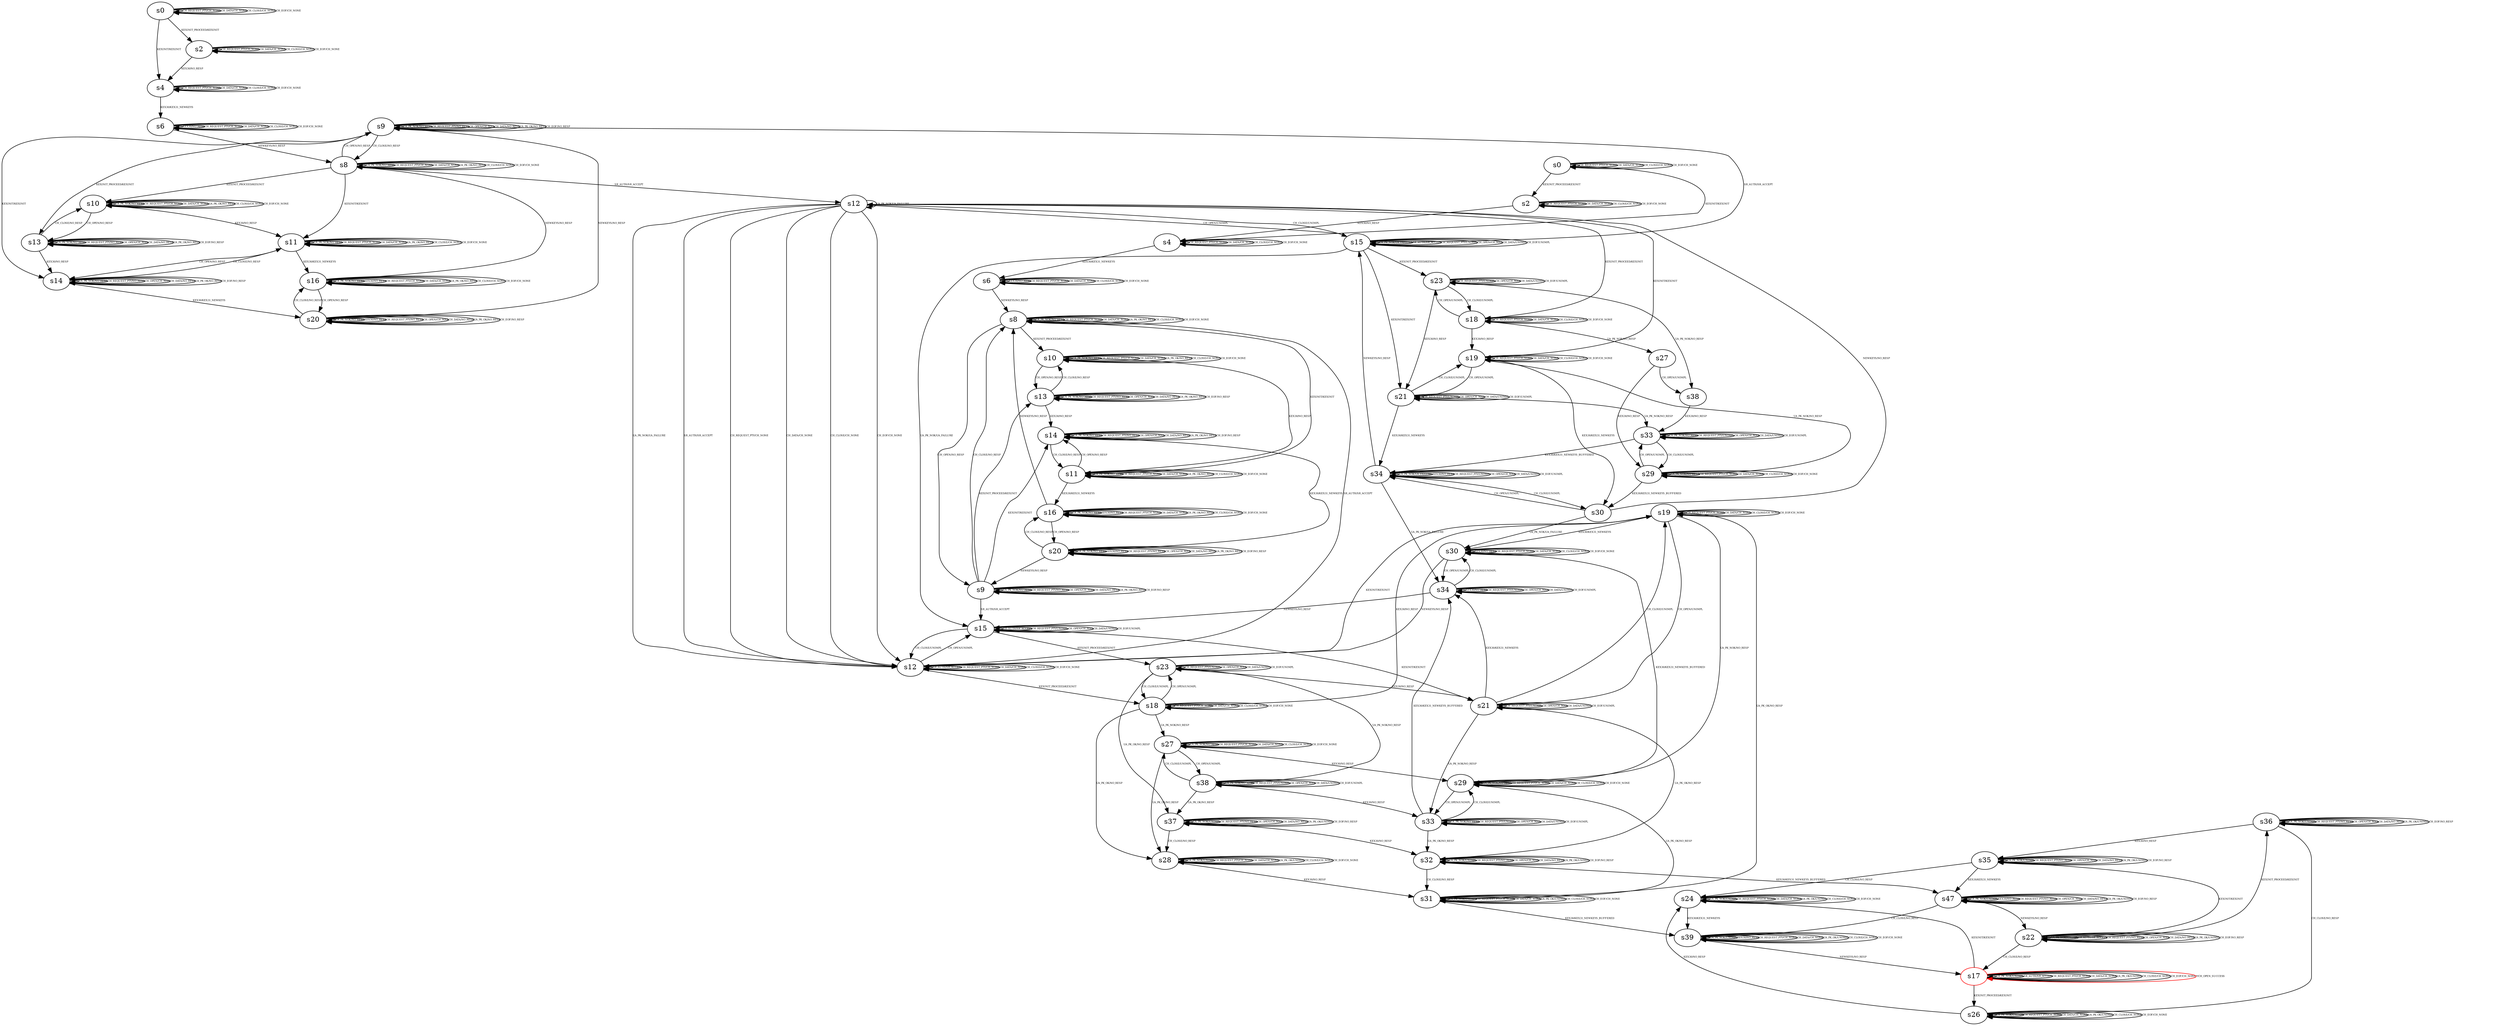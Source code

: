 digraph "Automata" { 
	 "s36_1_false" [label="s36",label="s36"];
	 "s38_1_true" [label="s38",label="s38"];
	 "s30_1_false" [label="s30",label="s30"];
	 "s27_1_true" [label="s27",label="s27"];
	 "s8_1_true" [label="s8",label="s8"];
	 "s24_1_false" [label="s24",label="s24"];
	 "s11_1_true" [label="s11",label="s11"];
	 "s20_1_true" [label="s20",label="s20"];
	 "s23_1_false" [label="s23",label="s23"];
	 "s22_1_false" [label="s22",label="s22"];
	 "s23_1_true" [label="s23",label="s23"];
	 "s0_1_true" [label="s0",label="s0"];
	 "s13_1_false" [label="s13",label="s13"];
	 "s34_1_false" [label="s34",label="s34"];
	 "s35_1_false" [label="s35",label="s35"];
	 "s14_1_false" [label="s14",label="s14"];
	 "s34_1_true" [label="s34",label="s34"];
	 "s6_1_false" [label="s6",label="s6"];
	 "s18_1_false" [label="s18",label="s18"];
	 "s31_1_false" [label="s31",label="s31"];
	 "s12_1_true" [label="s12",label="s12"];
	 "s15_1_true" [label="s15",label="s15"];
	 "s10_1_false" [label="s10",label="s10"];
	 "s19_1_false" [label="s19",label="s19"];
	 "s29_1_false" [label="s29",label="s29"];
	 "s4_1_true" [label="s4",label="s4"];
	 "s30_1_true" [label="s30",label="s30"];
	 "s6_1_true" [label="s6",label="s6"];
	 "s19_1_true" [label="s19",label="s19"];
	 "s16_1_true" [label="s16",label="s16"];
	 "s39_1_false" [label="s39",label="s39"];
	 "s38_1_false" [label="s38",label="s38"];
	 "s33_1_true" [label="s33",label="s33"];
	 "s8_1_false" [label="s8",label="s8"];
	 "s32_1_false" [label="s32",label="s32"];
	 "s29_1_true" [label="s29",label="s29"];
	 "s9_1_true" [label="s9",label="s9"];
	 "s28_1_false" [label="s28",label="s28"];
	 "s4_1_false" [label="s4",label="s4"];
	 "s11_1_false" [label="s11",label="s11"];
	 "s47_1_false" [label="s47",label="s47"];
	 "s15_1_false" [label="s15",label="s15"];
	 "s12_1_false" [label="s12",label="s12"];
	 "s13_1_true" [label="s13",label="s13"];
	 "s18_1_true" [label="s18",label="s18"];
	 "s14_1_true" [label="s14",label="s14"];
	 "s26_1_false" [label="s26",label="s26"];
	 "s37_1_false" [label="s37",label="s37"];
	 "s27_1_false" [label="s27",label="s27"];
	 "s16_1_false" [label="s16",label="s16"];
	 "s10_1_true" [label="s10",label="s10"];
	 "s2_1_false" [label="s2",label="s2"];
	 "s2_1_true" [label="s2",label="s2"];
	 "s21_1_false" [label="s21",label="s21"];
	 "s9_1_false" [label="s9",label="s9"];
	 "s17_1_false" [label="s17",label="s17",color=red];
	 "s21_1_true" [label="s21",label="s21"];
	 "s33_1_false" [label="s33",label="s33"];
	 "s0_1_false" [label="s0",label="s0"];
	 "s20_1_false" [label="s20",label="s20"];
	 "s39_1_false"->"s39_1_false" [fontsize=5,label="UA_PK_NOK/UNIMPL"];
	 "s39_1_false"->"s39_1_false" [fontsize=5,label="KEX30/NO_RESP"];
	 "s39_1_false"->"s39_1_false" [fontsize=5,label="CH_REQUEST_PTY/CH_NONE"];
	 "s39_1_false"->"s39_1_false" [fontsize=5,label="CH_DATA/CH_NONE"];
	 "s39_1_false"->"s39_1_false" [fontsize=5,label="UA_PK_OK/UNIMPL"];
	 "s39_1_false"->"s39_1_false" [fontsize=5,label="CH_CLOSE/CH_NONE"];
	 "s39_1_false"->"s39_1_false" [fontsize=5,label="CH_EOF/CH_NONE"];
	 "s39_1_false"->"s17_1_false" [fontsize=5,label="NEWKEYS/NO_RESP"];
	 "s22_1_false"->"s36_1_false" [fontsize=5,label="KEXINIT_PROCEED/KEXINIT"];
	 "s22_1_false"->"s17_1_false" [fontsize=5,label="CH_CLOSE/NO_RESP"];
	 "s22_1_false"->"s22_1_false" [fontsize=5,label="UA_PK_NOK/UNIMPL"];
	 "s22_1_false"->"s22_1_false" [fontsize=5,label="SR_AUTH/SR_ACCEPT"];
	 "s22_1_false"->"s22_1_false" [fontsize=5,label="CH_REQUEST_PTY/NO_RESP"];
	 "s22_1_false"->"s22_1_false" [fontsize=5,label="CH_OPEN/CH_MAX"];
	 "s22_1_false"->"s22_1_false" [fontsize=5,label="CH_DATA/NO_RESP"];
	 "s22_1_false"->"s22_1_false" [fontsize=5,label="UA_PK_OK/UNIMPL"];
	 "s22_1_false"->"s22_1_false" [fontsize=5,label="CH_EOF/NO_RESP"];
	 "s22_1_false"->"s35_1_false" [fontsize=5,label="KEXINIT/KEXINIT"];
	 "s17_1_false"->"s24_1_false" [fontsize=5,label="KEXINIT/KEXINIT"];
	 "s17_1_false"->"s17_1_false" [fontsize=5,label="UA_PK_NOK/UNIMPL"];
	 "s17_1_false"->"s17_1_false" [fontsize=5,label="SR_AUTH/SR_ACCEPT"];
	 "s17_1_false"->"s17_1_false" [fontsize=5,label="CH_REQUEST_PTY/CH_NONE"];
	 "s17_1_false"->"s17_1_false" [fontsize=5,label="CH_DATA/CH_NONE"];
	 "s17_1_false"->"s17_1_false" [fontsize=5,label="UA_PK_OK/UNIMPL"];
	 "s17_1_false"->"s17_1_false" [fontsize=5,label="CH_CLOSE/CH_NONE"];
	 "s17_1_false"->"s17_1_false" [fontsize=5,label="CH_EOF/CH_NONE"];
	 "s17_1_false"->"s26_1_false" [fontsize=5,label="KEXINIT_PROCEED/KEXINIT"];
	 "s31_1_false"->"s39_1_false" [fontsize=5,label="KEX30/KEX31_NEWKEYS_BUFFERED"];
	 "s31_1_false"->"s31_1_false" [fontsize=5,label="UA_PK_NOK/UNIMPL"];
	 "s31_1_false"->"s31_1_false" [fontsize=5,label="CH_REQUEST_PTY/CH_NONE"];
	 "s31_1_false"->"s31_1_false" [fontsize=5,label="CH_DATA/CH_NONE"];
	 "s31_1_false"->"s31_1_false" [fontsize=5,label="UA_PK_OK/UNIMPL"];
	 "s31_1_false"->"s31_1_false" [fontsize=5,label="CH_CLOSE/CH_NONE"];
	 "s31_1_false"->"s31_1_false" [fontsize=5,label="CH_EOF/CH_NONE"];
	 "s24_1_false"->"s39_1_false" [fontsize=5,label="KEX30/KEX31_NEWKEYS"];
	 "s24_1_false"->"s24_1_false" [fontsize=5,label="UA_PK_NOK/UNIMPL"];
	 "s24_1_false"->"s24_1_false" [fontsize=5,label="CH_REQUEST_PTY/CH_NONE"];
	 "s24_1_false"->"s24_1_false" [fontsize=5,label="CH_DATA/CH_NONE"];
	 "s24_1_false"->"s24_1_false" [fontsize=5,label="UA_PK_OK/UNIMPL"];
	 "s24_1_false"->"s24_1_false" [fontsize=5,label="CH_CLOSE/CH_NONE"];
	 "s24_1_false"->"s24_1_false" [fontsize=5,label="CH_EOF/CH_NONE"];
	 "s47_1_false"->"s47_1_false" [fontsize=5,label="UA_PK_NOK/UNIMPL"];
	 "s47_1_false"->"s47_1_false" [fontsize=5,label="KEX30/NO_RESP"];
	 "s47_1_false"->"s47_1_false" [fontsize=5,label="CH_REQUEST_PTY/NO_RESP"];
	 "s47_1_false"->"s47_1_false" [fontsize=5,label="CH_OPEN/CH_MAX"];
	 "s47_1_false"->"s47_1_false" [fontsize=5,label="CH_DATA/NO_RESP"];
	 "s47_1_false"->"s47_1_false" [fontsize=5,label="UA_PK_OK/UNIMPL"];
	 "s47_1_false"->"s47_1_false" [fontsize=5,label="CH_EOF/NO_RESP"];
	 "s47_1_false"->"s39_1_false" [fontsize=5,label="CH_CLOSE/NO_RESP"];
	 "s47_1_false"->"s22_1_false" [fontsize=5,label="NEWKEYS/NO_RESP"];
	 "s19_1_false"->"s30_1_false" [fontsize=5,label="KEX30/KEX31_NEWKEYS"];
	 "s19_1_false"->"s31_1_false" [fontsize=5,label="UA_PK_OK/NO_RESP"];
	 "s19_1_false"->"s29_1_false" [fontsize=5,label="UA_PK_NOK/NO_RESP"];
	 "s19_1_false"->"s21_1_false" [fontsize=5,label="CH_OPEN/UNIMPL"];
	 "s19_1_false"->"s19_1_false" [fontsize=5,label="CH_REQUEST_PTY/CH_NONE"];
	 "s19_1_false"->"s19_1_false" [fontsize=5,label="CH_DATA/CH_NONE"];
	 "s19_1_false"->"s19_1_false" [fontsize=5,label="CH_CLOSE/CH_NONE"];
	 "s19_1_false"->"s19_1_false" [fontsize=5,label="CH_EOF/CH_NONE"];
	 "s29_1_false"->"s31_1_false" [fontsize=5,label="UA_PK_OK/NO_RESP"];
	 "s29_1_false"->"s29_1_false" [fontsize=5,label="UA_PK_NOK/NO_RESP"];
	 "s29_1_false"->"s29_1_false" [fontsize=5,label="CH_REQUEST_PTY/CH_NONE"];
	 "s29_1_false"->"s29_1_false" [fontsize=5,label="CH_DATA/CH_NONE"];
	 "s29_1_false"->"s29_1_false" [fontsize=5,label="CH_CLOSE/CH_NONE"];
	 "s29_1_false"->"s29_1_false" [fontsize=5,label="CH_EOF/CH_NONE"];
	 "s29_1_false"->"s33_1_false" [fontsize=5,label="CH_OPEN/UNIMPL"];
	 "s29_1_false"->"s30_1_false" [fontsize=5,label="KEX30/KEX31_NEWKEYS_BUFFERED"];
	 "s28_1_false"->"s31_1_false" [fontsize=5,label="KEX30/NO_RESP"];
	 "s28_1_false"->"s28_1_false" [fontsize=5,label="UA_PK_NOK/UNIMPL"];
	 "s28_1_false"->"s28_1_false" [fontsize=5,label="CH_REQUEST_PTY/CH_NONE"];
	 "s28_1_false"->"s28_1_false" [fontsize=5,label="CH_DATA/CH_NONE"];
	 "s28_1_false"->"s28_1_false" [fontsize=5,label="UA_PK_OK/UNIMPL"];
	 "s28_1_false"->"s28_1_false" [fontsize=5,label="CH_CLOSE/CH_NONE"];
	 "s28_1_false"->"s28_1_false" [fontsize=5,label="CH_EOF/CH_NONE"];
	 "s32_1_false"->"s47_1_false" [fontsize=5,label="KEX30/KEX31_NEWKEYS_BUFFERED"];
	 "s32_1_false"->"s31_1_false" [fontsize=5,label="CH_CLOSE/NO_RESP"];
	 "s32_1_false"->"s32_1_false" [fontsize=5,label="UA_PK_NOK/UNIMPL"];
	 "s32_1_false"->"s32_1_false" [fontsize=5,label="CH_REQUEST_PTY/NO_RESP"];
	 "s32_1_false"->"s32_1_false" [fontsize=5,label="CH_OPEN/CH_MAX"];
	 "s32_1_false"->"s32_1_false" [fontsize=5,label="CH_DATA/NO_RESP"];
	 "s32_1_false"->"s32_1_false" [fontsize=5,label="UA_PK_OK/UNIMPL"];
	 "s32_1_false"->"s32_1_false" [fontsize=5,label="CH_EOF/NO_RESP"];
	 "s27_1_false"->"s29_1_false" [fontsize=5,label="KEX30/NO_RESP"];
	 "s27_1_false"->"s27_1_false" [fontsize=5,label="UA_PK_NOK/NO_RESP"];
	 "s27_1_false"->"s27_1_false" [fontsize=5,label="CH_REQUEST_PTY/CH_NONE"];
	 "s27_1_false"->"s27_1_false" [fontsize=5,label="CH_DATA/CH_NONE"];
	 "s27_1_false"->"s27_1_false" [fontsize=5,label="CH_CLOSE/CH_NONE"];
	 "s27_1_false"->"s27_1_false" [fontsize=5,label="CH_EOF/CH_NONE"];
	 "s27_1_false"->"s28_1_false" [fontsize=5,label="UA_PK_OK/NO_RESP"];
	 "s27_1_false"->"s38_1_false" [fontsize=5,label="CH_OPEN/UNIMPL"];
	 "s33_1_false"->"s33_1_false" [fontsize=5,label="UA_PK_NOK/NO_RESP"];
	 "s33_1_false"->"s33_1_false" [fontsize=5,label="CH_REQUEST_PTY/UNIMPL"];
	 "s33_1_false"->"s33_1_false" [fontsize=5,label="CH_OPEN/CH_MAX"];
	 "s33_1_false"->"s33_1_false" [fontsize=5,label="CH_DATA/UNIMPL"];
	 "s33_1_false"->"s33_1_false" [fontsize=5,label="CH_EOF/UNIMPL"];
	 "s33_1_false"->"s34_1_false" [fontsize=5,label="KEX30/KEX31_NEWKEYS_BUFFERED"];
	 "s33_1_false"->"s29_1_false" [fontsize=5,label="CH_CLOSE/UNIMPL"];
	 "s33_1_false"->"s32_1_false" [fontsize=5,label="UA_PK_OK/NO_RESP"];
	 "s21_1_false"->"s33_1_false" [fontsize=5,label="UA_PK_NOK/NO_RESP"];
	 "s21_1_false"->"s19_1_false" [fontsize=5,label="CH_CLOSE/UNIMPL"];
	 "s21_1_false"->"s34_1_false" [fontsize=5,label="KEX30/KEX31_NEWKEYS"];
	 "s21_1_false"->"s21_1_false" [fontsize=5,label="CH_REQUEST_PTY/UNIMPL"];
	 "s21_1_false"->"s21_1_false" [fontsize=5,label="CH_OPEN/CH_MAX"];
	 "s21_1_false"->"s21_1_false" [fontsize=5,label="CH_DATA/UNIMPL"];
	 "s21_1_false"->"s21_1_false" [fontsize=5,label="CH_EOF/UNIMPL"];
	 "s21_1_false"->"s32_1_false" [fontsize=5,label="UA_PK_OK/NO_RESP"];
	 "s18_1_false"->"s19_1_false" [fontsize=5,label="KEX30/NO_RESP"];
	 "s18_1_false"->"s23_1_false" [fontsize=5,label="CH_OPEN/UNIMPL"];
	 "s18_1_false"->"s18_1_false" [fontsize=5,label="CH_REQUEST_PTY/CH_NONE"];
	 "s18_1_false"->"s18_1_false" [fontsize=5,label="CH_DATA/CH_NONE"];
	 "s18_1_false"->"s18_1_false" [fontsize=5,label="CH_CLOSE/CH_NONE"];
	 "s18_1_false"->"s18_1_false" [fontsize=5,label="CH_EOF/CH_NONE"];
	 "s18_1_false"->"s27_1_false" [fontsize=5,label="UA_PK_NOK/NO_RESP"];
	 "s18_1_false"->"s28_1_false" [fontsize=5,label="UA_PK_OK/NO_RESP"];
	 "s12_1_false"->"s12_1_false" [fontsize=5,label="SR_AUTH/SR_ACCEPT"];
	 "s12_1_false"->"s12_1_false" [fontsize=5,label="CH_REQUEST_PTY/CH_NONE"];
	 "s12_1_false"->"s12_1_false" [fontsize=5,label="CH_DATA/CH_NONE"];
	 "s12_1_false"->"s12_1_false" [fontsize=5,label="CH_CLOSE/CH_NONE"];
	 "s12_1_false"->"s12_1_false" [fontsize=5,label="CH_EOF/CH_NONE"];
	 "s12_1_false"->"s15_1_false" [fontsize=5,label="CH_OPEN/UNIMPL"];
	 "s12_1_false"->"s18_1_false" [fontsize=5,label="KEXINIT_PROCEED/KEXINIT"];
	 "s12_1_false"->"s19_1_false" [fontsize=5,label="KEXINIT/KEXINIT"];
	 "s30_1_false"->"s12_1_false" [fontsize=5,label="NEWKEYS/NO_RESP"];
	 "s30_1_false"->"s30_1_false" [fontsize=5,label="KEX30/NO_RESP"];
	 "s30_1_false"->"s30_1_false" [fontsize=5,label="CH_REQUEST_PTY/CH_NONE"];
	 "s30_1_false"->"s30_1_false" [fontsize=5,label="CH_DATA/CH_NONE"];
	 "s30_1_false"->"s30_1_false" [fontsize=5,label="CH_CLOSE/CH_NONE"];
	 "s30_1_false"->"s30_1_false" [fontsize=5,label="CH_EOF/CH_NONE"];
	 "s30_1_false"->"s34_1_false" [fontsize=5,label="CH_OPEN/UNIMPL"];
	 "s8_1_false"->"s9_1_false" [fontsize=5,label="CH_OPEN/NO_RESP"];
	 "s8_1_false"->"s11_1_false" [fontsize=5,label="KEXINIT/KEXINIT"];
	 "s8_1_false"->"s12_1_false" [fontsize=5,label="SR_AUTH/SR_ACCEPT"];
	 "s8_1_false"->"s10_1_false" [fontsize=5,label="KEXINIT_PROCEED/KEXINIT"];
	 "s8_1_false"->"s8_1_false" [fontsize=5,label="UA_PK_NOK/NO_RESP"];
	 "s8_1_false"->"s8_1_false" [fontsize=5,label="CH_REQUEST_PTY/CH_NONE"];
	 "s8_1_false"->"s8_1_false" [fontsize=5,label="CH_DATA/CH_NONE"];
	 "s8_1_false"->"s8_1_false" [fontsize=5,label="UA_PK_OK/NO_RESP"];
	 "s8_1_false"->"s8_1_false" [fontsize=5,label="CH_CLOSE/CH_NONE"];
	 "s8_1_false"->"s8_1_false" [fontsize=5,label="CH_EOF/CH_NONE"];
	 "s15_1_false"->"s23_1_false" [fontsize=5,label="KEXINIT_PROCEED/KEXINIT"];
	 "s15_1_false"->"s12_1_false" [fontsize=5,label="CH_CLOSE/UNIMPL"];
	 "s15_1_false"->"s15_1_false" [fontsize=5,label="SR_AUTH/SR_ACCEPT"];
	 "s15_1_false"->"s15_1_false" [fontsize=5,label="CH_REQUEST_PTY/UNIMPL"];
	 "s15_1_false"->"s15_1_false" [fontsize=5,label="CH_OPEN/CH_MAX"];
	 "s15_1_false"->"s15_1_false" [fontsize=5,label="CH_DATA/UNIMPL"];
	 "s15_1_false"->"s15_1_false" [fontsize=5,label="CH_EOF/UNIMPL"];
	 "s15_1_false"->"s21_1_false" [fontsize=5,label="KEXINIT/KEXINIT"];
	 "s12_1_true"->"s19_1_true" [fontsize=5,label="KEXINIT/KEXINIT"];
	 "s12_1_true"->"s12_1_false" [fontsize=5,label="UA_PK_NOK/UA_FAILURE"];
	 "s12_1_true"->"s12_1_false" [fontsize=5,label="SR_AUTH/SR_ACCEPT"];
	 "s12_1_true"->"s12_1_false" [fontsize=5,label="CH_REQUEST_PTY/CH_NONE"];
	 "s12_1_true"->"s12_1_false" [fontsize=5,label="CH_DATA/CH_NONE"];
	 "s12_1_true"->"s12_1_false" [fontsize=5,label="CH_CLOSE/CH_NONE"];
	 "s12_1_true"->"s12_1_false" [fontsize=5,label="CH_EOF/CH_NONE"];
	 "s12_1_true"->"s12_1_true" [fontsize=5,label="UA_PK_NOK/UA_FAILURE"];
	 "s12_1_true"->"s15_1_true" [fontsize=5,label="CH_OPEN/UNIMPL"];
	 "s12_1_true"->"s18_1_true" [fontsize=5,label="KEXINIT_PROCEED/KEXINIT"];
	 "s8_1_true"->"s11_1_true" [fontsize=5,label="KEXINIT/KEXINIT"];
	 "s8_1_true"->"s9_1_true" [fontsize=5,label="CH_OPEN/NO_RESP"];
	 "s8_1_true"->"s10_1_true" [fontsize=5,label="KEXINIT_PROCEED/KEXINIT"];
	 "s8_1_true"->"s12_1_true" [fontsize=5,label="SR_AUTH/SR_ACCEPT"];
	 "s8_1_true"->"s8_1_true" [fontsize=5,label="UA_PK_NOK/NO_RESP"];
	 "s8_1_true"->"s8_1_true" [fontsize=5,label="CH_REQUEST_PTY/CH_NONE"];
	 "s8_1_true"->"s8_1_true" [fontsize=5,label="CH_DATA/CH_NONE"];
	 "s8_1_true"->"s8_1_true" [fontsize=5,label="UA_PK_OK/NO_RESP"];
	 "s8_1_true"->"s8_1_true" [fontsize=5,label="CH_CLOSE/CH_NONE"];
	 "s8_1_true"->"s8_1_true" [fontsize=5,label="CH_EOF/CH_NONE"];
	 "s15_1_true"->"s15_1_true" [fontsize=5,label="UA_PK_NOK/UA_FAILURE"];
	 "s15_1_true"->"s15_1_true" [fontsize=5,label="SR_AUTH/SR_ACCEPT"];
	 "s15_1_true"->"s15_1_true" [fontsize=5,label="CH_REQUEST_PTY/UNIMPL"];
	 "s15_1_true"->"s15_1_true" [fontsize=5,label="CH_OPEN/CH_MAX"];
	 "s15_1_true"->"s15_1_true" [fontsize=5,label="CH_DATA/UNIMPL"];
	 "s15_1_true"->"s15_1_true" [fontsize=5,label="CH_EOF/UNIMPL"];
	 "s15_1_true"->"s15_1_false" [fontsize=5,label="UA_PK_NOK/UA_FAILURE"];
	 "s15_1_true"->"s12_1_true" [fontsize=5,label="CH_CLOSE/UNIMPL"];
	 "s15_1_true"->"s23_1_true" [fontsize=5,label="KEXINIT_PROCEED/KEXINIT"];
	 "s15_1_true"->"s21_1_true" [fontsize=5,label="KEXINIT/KEXINIT"];
	 "s30_1_true"->"s30_1_false" [fontsize=5,label="UA_PK_NOK/UA_FAILURE"];
	 "s30_1_true"->"s34_1_true" [fontsize=5,label="CH_OPEN/UNIMPL"];
	 "s30_1_true"->"s12_1_true" [fontsize=5,label="NEWKEYS/NO_RESP"];
	 "s34_1_true"->"s15_1_true" [fontsize=5,label="NEWKEYS/NO_RESP"];
	 "s34_1_true"->"s34_1_false" [fontsize=5,label="UA_PK_NOK/UA_FAILURE"];
	 "s34_1_true"->"s34_1_true" [fontsize=5,label="UA_PK_NOK/UA_FAILURE"];
	 "s34_1_true"->"s34_1_true" [fontsize=5,label="KEX30/NO_RESP"];
	 "s34_1_true"->"s34_1_true" [fontsize=5,label="CH_REQUEST_PTY/UNIMPL"];
	 "s34_1_true"->"s34_1_true" [fontsize=5,label="CH_OPEN/CH_MAX"];
	 "s34_1_true"->"s34_1_true" [fontsize=5,label="CH_DATA/UNIMPL"];
	 "s34_1_true"->"s34_1_true" [fontsize=5,label="CH_EOF/UNIMPL"];
	 "s34_1_true"->"s30_1_true" [fontsize=5,label="CH_CLOSE/UNIMPL"];
	 "s9_1_true"->"s13_1_true" [fontsize=5,label="KEXINIT_PROCEED/KEXINIT"];
	 "s9_1_true"->"s14_1_true" [fontsize=5,label="KEXINIT/KEXINIT"];
	 "s9_1_true"->"s15_1_true" [fontsize=5,label="SR_AUTH/SR_ACCEPT"];
	 "s9_1_true"->"s9_1_true" [fontsize=5,label="UA_PK_NOK/NO_RESP"];
	 "s9_1_true"->"s9_1_true" [fontsize=5,label="CH_REQUEST_PTY/NO_RESP"];
	 "s9_1_true"->"s9_1_true" [fontsize=5,label="CH_OPEN/CH_MAX"];
	 "s9_1_true"->"s9_1_true" [fontsize=5,label="CH_DATA/NO_RESP"];
	 "s9_1_true"->"s9_1_true" [fontsize=5,label="UA_PK_OK/NO_RESP"];
	 "s9_1_true"->"s9_1_true" [fontsize=5,label="CH_EOF/NO_RESP"];
	 "s9_1_true"->"s8_1_true" [fontsize=5,label="CH_CLOSE/NO_RESP"];
	 "s20_1_true"->"s16_1_true" [fontsize=5,label="CH_CLOSE/NO_RESP"];
	 "s20_1_true"->"s9_1_true" [fontsize=5,label="NEWKEYS/NO_RESP"];
	 "s20_1_true"->"s20_1_true" [fontsize=5,label="UA_PK_NOK/NO_RESP"];
	 "s20_1_true"->"s20_1_true" [fontsize=5,label="KEX30/NO_RESP"];
	 "s20_1_true"->"s20_1_true" [fontsize=5,label="CH_REQUEST_PTY/NO_RESP"];
	 "s20_1_true"->"s20_1_true" [fontsize=5,label="CH_OPEN/CH_MAX"];
	 "s20_1_true"->"s20_1_true" [fontsize=5,label="CH_DATA/NO_RESP"];
	 "s20_1_true"->"s20_1_true" [fontsize=5,label="UA_PK_OK/NO_RESP"];
	 "s20_1_true"->"s20_1_true" [fontsize=5,label="CH_EOF/NO_RESP"];
	 "s14_1_true"->"s11_1_true" [fontsize=5,label="CH_CLOSE/NO_RESP"];
	 "s14_1_true"->"s14_1_true" [fontsize=5,label="UA_PK_NOK/NO_RESP"];
	 "s14_1_true"->"s14_1_true" [fontsize=5,label="CH_REQUEST_PTY/NO_RESP"];
	 "s14_1_true"->"s14_1_true" [fontsize=5,label="CH_OPEN/CH_MAX"];
	 "s14_1_true"->"s14_1_true" [fontsize=5,label="CH_DATA/NO_RESP"];
	 "s14_1_true"->"s14_1_true" [fontsize=5,label="UA_PK_OK/NO_RESP"];
	 "s14_1_true"->"s14_1_true" [fontsize=5,label="CH_EOF/NO_RESP"];
	 "s14_1_true"->"s20_1_true" [fontsize=5,label="KEX30/KEX31_NEWKEYS"];
	 "s16_1_true"->"s20_1_true" [fontsize=5,label="CH_OPEN/NO_RESP"];
	 "s16_1_true"->"s8_1_true" [fontsize=5,label="NEWKEYS/NO_RESP"];
	 "s16_1_true"->"s16_1_true" [fontsize=5,label="UA_PK_NOK/NO_RESP"];
	 "s16_1_true"->"s16_1_true" [fontsize=5,label="KEX30/NO_RESP"];
	 "s16_1_true"->"s16_1_true" [fontsize=5,label="CH_REQUEST_PTY/CH_NONE"];
	 "s16_1_true"->"s16_1_true" [fontsize=5,label="CH_DATA/CH_NONE"];
	 "s16_1_true"->"s16_1_true" [fontsize=5,label="UA_PK_OK/NO_RESP"];
	 "s16_1_true"->"s16_1_true" [fontsize=5,label="CH_CLOSE/CH_NONE"];
	 "s16_1_true"->"s16_1_true" [fontsize=5,label="CH_EOF/CH_NONE"];
	 "s11_1_true"->"s11_1_true" [fontsize=5,label="UA_PK_NOK/NO_RESP"];
	 "s11_1_true"->"s11_1_true" [fontsize=5,label="CH_REQUEST_PTY/CH_NONE"];
	 "s11_1_true"->"s11_1_true" [fontsize=5,label="CH_DATA/CH_NONE"];
	 "s11_1_true"->"s11_1_true" [fontsize=5,label="UA_PK_OK/NO_RESP"];
	 "s11_1_true"->"s11_1_true" [fontsize=5,label="CH_CLOSE/CH_NONE"];
	 "s11_1_true"->"s11_1_true" [fontsize=5,label="CH_EOF/CH_NONE"];
	 "s11_1_true"->"s16_1_true" [fontsize=5,label="KEX30/KEX31_NEWKEYS"];
	 "s11_1_true"->"s14_1_true" [fontsize=5,label="CH_OPEN/NO_RESP"];
	 "s10_1_true"->"s11_1_true" [fontsize=5,label="KEX30/NO_RESP"];
	 "s10_1_true"->"s10_1_true" [fontsize=5,label="UA_PK_NOK/NO_RESP"];
	 "s10_1_true"->"s10_1_true" [fontsize=5,label="CH_REQUEST_PTY/CH_NONE"];
	 "s10_1_true"->"s10_1_true" [fontsize=5,label="CH_DATA/CH_NONE"];
	 "s10_1_true"->"s10_1_true" [fontsize=5,label="UA_PK_OK/NO_RESP"];
	 "s10_1_true"->"s10_1_true" [fontsize=5,label="CH_CLOSE/CH_NONE"];
	 "s10_1_true"->"s10_1_true" [fontsize=5,label="CH_EOF/CH_NONE"];
	 "s10_1_true"->"s13_1_true" [fontsize=5,label="CH_OPEN/NO_RESP"];
	 "s13_1_true"->"s10_1_true" [fontsize=5,label="CH_CLOSE/NO_RESP"];
	 "s13_1_true"->"s14_1_true" [fontsize=5,label="KEX30/NO_RESP"];
	 "s13_1_true"->"s13_1_true" [fontsize=5,label="UA_PK_NOK/NO_RESP"];
	 "s13_1_true"->"s13_1_true" [fontsize=5,label="CH_REQUEST_PTY/NO_RESP"];
	 "s13_1_true"->"s13_1_true" [fontsize=5,label="CH_OPEN/CH_MAX"];
	 "s13_1_true"->"s13_1_true" [fontsize=5,label="CH_DATA/NO_RESP"];
	 "s13_1_true"->"s13_1_true" [fontsize=5,label="UA_PK_OK/NO_RESP"];
	 "s13_1_true"->"s13_1_true" [fontsize=5,label="CH_EOF/NO_RESP"];
	 "s6_1_true"->"s8_1_true" [fontsize=5,label="NEWKEYS/NO_RESP"];
	 "s6_1_true"->"s6_1_true" [fontsize=5,label="KEX30/NO_RESP"];
	 "s6_1_true"->"s6_1_true" [fontsize=5,label="CH_REQUEST_PTY/CH_NONE"];
	 "s6_1_true"->"s6_1_true" [fontsize=5,label="CH_DATA/CH_NONE"];
	 "s6_1_true"->"s6_1_true" [fontsize=5,label="CH_CLOSE/CH_NONE"];
	 "s6_1_true"->"s6_1_true" [fontsize=5,label="CH_EOF/CH_NONE"];
	 "s4_1_true"->"s4_1_true" [fontsize=5,label="CH_REQUEST_PTY/CH_NONE"];
	 "s4_1_true"->"s4_1_true" [fontsize=5,label="CH_DATA/CH_NONE"];
	 "s4_1_true"->"s4_1_true" [fontsize=5,label="CH_CLOSE/CH_NONE"];
	 "s4_1_true"->"s4_1_true" [fontsize=5,label="CH_EOF/CH_NONE"];
	 "s4_1_true"->"s6_1_true" [fontsize=5,label="KEX30/KEX31_NEWKEYS"];
	 "s2_1_true"->"s4_1_true" [fontsize=5,label="KEX30/NO_RESP"];
	 "s2_1_true"->"s2_1_true" [fontsize=5,label="CH_REQUEST_PTY/CH_NONE"];
	 "s2_1_true"->"s2_1_true" [fontsize=5,label="CH_DATA/CH_NONE"];
	 "s2_1_true"->"s2_1_true" [fontsize=5,label="CH_CLOSE/CH_NONE"];
	 "s2_1_true"->"s2_1_true" [fontsize=5,label="CH_EOF/CH_NONE"];
	 "s0_1_true"->"s4_1_true" [fontsize=5,label="KEXINIT/KEXINIT"];
	 "s0_1_true"->"s0_1_true" [fontsize=5,label="CH_REQUEST_PTY/CH_NONE"];
	 "s0_1_true"->"s0_1_true" [fontsize=5,label="CH_DATA/CH_NONE"];
	 "s0_1_true"->"s0_1_true" [fontsize=5,label="CH_CLOSE/CH_NONE"];
	 "s0_1_true"->"s0_1_true" [fontsize=5,label="CH_EOF/CH_NONE"];
	 "s0_1_true"->"s2_1_true" [fontsize=5,label="KEXINIT_PROCEED/KEXINIT"];
	 "s9_1_false"->"s15_1_false" [fontsize=5,label="SR_AUTH/SR_ACCEPT"];
	 "s9_1_false"->"s9_1_false" [fontsize=5,label="UA_PK_NOK/NO_RESP"];
	 "s9_1_false"->"s9_1_false" [fontsize=5,label="CH_REQUEST_PTY/NO_RESP"];
	 "s9_1_false"->"s9_1_false" [fontsize=5,label="CH_OPEN/CH_MAX"];
	 "s9_1_false"->"s9_1_false" [fontsize=5,label="CH_DATA/NO_RESP"];
	 "s9_1_false"->"s9_1_false" [fontsize=5,label="UA_PK_OK/NO_RESP"];
	 "s9_1_false"->"s9_1_false" [fontsize=5,label="CH_EOF/NO_RESP"];
	 "s9_1_false"->"s13_1_false" [fontsize=5,label="KEXINIT_PROCEED/KEXINIT"];
	 "s9_1_false"->"s8_1_false" [fontsize=5,label="CH_CLOSE/NO_RESP"];
	 "s9_1_false"->"s14_1_false" [fontsize=5,label="KEXINIT/KEXINIT"];
	 "s34_1_false"->"s30_1_false" [fontsize=5,label="CH_CLOSE/UNIMPL"];
	 "s34_1_false"->"s15_1_false" [fontsize=5,label="NEWKEYS/NO_RESP"];
	 "s34_1_false"->"s34_1_false" [fontsize=5,label="KEX30/NO_RESP"];
	 "s34_1_false"->"s34_1_false" [fontsize=5,label="CH_REQUEST_PTY/UNIMPL"];
	 "s34_1_false"->"s34_1_false" [fontsize=5,label="CH_OPEN/CH_MAX"];
	 "s34_1_false"->"s34_1_false" [fontsize=5,label="CH_DATA/UNIMPL"];
	 "s34_1_false"->"s34_1_false" [fontsize=5,label="CH_EOF/UNIMPL"];
	 "s38_1_false"->"s38_1_false" [fontsize=5,label="UA_PK_NOK/NO_RESP"];
	 "s38_1_false"->"s38_1_false" [fontsize=5,label="CH_REQUEST_PTY/UNIMPL"];
	 "s38_1_false"->"s38_1_false" [fontsize=5,label="CH_OPEN/CH_MAX"];
	 "s38_1_false"->"s38_1_false" [fontsize=5,label="CH_DATA/UNIMPL"];
	 "s38_1_false"->"s38_1_false" [fontsize=5,label="CH_EOF/UNIMPL"];
	 "s38_1_false"->"s27_1_false" [fontsize=5,label="CH_CLOSE/UNIMPL"];
	 "s38_1_false"->"s33_1_false" [fontsize=5,label="KEX30/NO_RESP"];
	 "s38_1_false"->"s37_1_false" [fontsize=5,label="UA_PK_OK/NO_RESP"];
	 "s23_1_false"->"s18_1_false" [fontsize=5,label="CH_CLOSE/UNIMPL"];
	 "s23_1_false"->"s38_1_false" [fontsize=5,label="UA_PK_NOK/NO_RESP"];
	 "s23_1_false"->"s21_1_false" [fontsize=5,label="KEX30/NO_RESP"];
	 "s23_1_false"->"s37_1_false" [fontsize=5,label="UA_PK_OK/NO_RESP"];
	 "s23_1_false"->"s23_1_false" [fontsize=5,label="CH_REQUEST_PTY/UNIMPL"];
	 "s23_1_false"->"s23_1_false" [fontsize=5,label="CH_OPEN/CH_MAX"];
	 "s23_1_false"->"s23_1_false" [fontsize=5,label="CH_DATA/UNIMPL"];
	 "s23_1_false"->"s23_1_false" [fontsize=5,label="CH_EOF/UNIMPL"];
	 "s20_1_false"->"s9_1_false" [fontsize=5,label="NEWKEYS/NO_RESP"];
	 "s20_1_false"->"s16_1_false" [fontsize=5,label="CH_CLOSE/NO_RESP"];
	 "s20_1_false"->"s20_1_false" [fontsize=5,label="UA_PK_NOK/NO_RESP"];
	 "s20_1_false"->"s20_1_false" [fontsize=5,label="KEX30/NO_RESP"];
	 "s20_1_false"->"s20_1_false" [fontsize=5,label="CH_REQUEST_PTY/NO_RESP"];
	 "s20_1_false"->"s20_1_false" [fontsize=5,label="CH_OPEN/CH_MAX"];
	 "s20_1_false"->"s20_1_false" [fontsize=5,label="CH_DATA/NO_RESP"];
	 "s20_1_false"->"s20_1_false" [fontsize=5,label="UA_PK_OK/NO_RESP"];
	 "s20_1_false"->"s20_1_false" [fontsize=5,label="CH_EOF/NO_RESP"];
	 "s14_1_false"->"s11_1_false" [fontsize=5,label="CH_CLOSE/NO_RESP"];
	 "s14_1_false"->"s20_1_false" [fontsize=5,label="KEX30/KEX31_NEWKEYS"];
	 "s14_1_false"->"s14_1_false" [fontsize=5,label="UA_PK_NOK/NO_RESP"];
	 "s14_1_false"->"s14_1_false" [fontsize=5,label="CH_REQUEST_PTY/NO_RESP"];
	 "s14_1_false"->"s14_1_false" [fontsize=5,label="CH_OPEN/CH_MAX"];
	 "s14_1_false"->"s14_1_false" [fontsize=5,label="CH_DATA/NO_RESP"];
	 "s14_1_false"->"s14_1_false" [fontsize=5,label="UA_PK_OK/NO_RESP"];
	 "s14_1_false"->"s14_1_false" [fontsize=5,label="CH_EOF/NO_RESP"];
	 "s16_1_false"->"s20_1_false" [fontsize=5,label="CH_OPEN/NO_RESP"];
	 "s16_1_false"->"s16_1_false" [fontsize=5,label="UA_PK_NOK/NO_RESP"];
	 "s16_1_false"->"s16_1_false" [fontsize=5,label="KEX30/NO_RESP"];
	 "s16_1_false"->"s16_1_false" [fontsize=5,label="CH_REQUEST_PTY/CH_NONE"];
	 "s16_1_false"->"s16_1_false" [fontsize=5,label="CH_DATA/CH_NONE"];
	 "s16_1_false"->"s16_1_false" [fontsize=5,label="UA_PK_OK/NO_RESP"];
	 "s16_1_false"->"s16_1_false" [fontsize=5,label="CH_CLOSE/CH_NONE"];
	 "s16_1_false"->"s16_1_false" [fontsize=5,label="CH_EOF/CH_NONE"];
	 "s16_1_false"->"s8_1_false" [fontsize=5,label="NEWKEYS/NO_RESP"];
	 "s11_1_false"->"s14_1_false" [fontsize=5,label="CH_OPEN/NO_RESP"];
	 "s11_1_false"->"s11_1_false" [fontsize=5,label="UA_PK_NOK/NO_RESP"];
	 "s11_1_false"->"s11_1_false" [fontsize=5,label="CH_REQUEST_PTY/CH_NONE"];
	 "s11_1_false"->"s11_1_false" [fontsize=5,label="CH_DATA/CH_NONE"];
	 "s11_1_false"->"s11_1_false" [fontsize=5,label="UA_PK_OK/NO_RESP"];
	 "s11_1_false"->"s11_1_false" [fontsize=5,label="CH_CLOSE/CH_NONE"];
	 "s11_1_false"->"s11_1_false" [fontsize=5,label="CH_EOF/CH_NONE"];
	 "s11_1_false"->"s16_1_false" [fontsize=5,label="KEX30/KEX31_NEWKEYS"];
	 "s10_1_false"->"s10_1_false" [fontsize=5,label="UA_PK_NOK/NO_RESP"];
	 "s10_1_false"->"s10_1_false" [fontsize=5,label="CH_REQUEST_PTY/CH_NONE"];
	 "s10_1_false"->"s10_1_false" [fontsize=5,label="CH_DATA/CH_NONE"];
	 "s10_1_false"->"s10_1_false" [fontsize=5,label="UA_PK_OK/NO_RESP"];
	 "s10_1_false"->"s10_1_false" [fontsize=5,label="CH_CLOSE/CH_NONE"];
	 "s10_1_false"->"s10_1_false" [fontsize=5,label="CH_EOF/CH_NONE"];
	 "s10_1_false"->"s11_1_false" [fontsize=5,label="KEX30/NO_RESP"];
	 "s10_1_false"->"s13_1_false" [fontsize=5,label="CH_OPEN/NO_RESP"];
	 "s13_1_false"->"s10_1_false" [fontsize=5,label="CH_CLOSE/NO_RESP"];
	 "s13_1_false"->"s14_1_false" [fontsize=5,label="KEX30/NO_RESP"];
	 "s13_1_false"->"s13_1_false" [fontsize=5,label="UA_PK_NOK/NO_RESP"];
	 "s13_1_false"->"s13_1_false" [fontsize=5,label="CH_REQUEST_PTY/NO_RESP"];
	 "s13_1_false"->"s13_1_false" [fontsize=5,label="CH_OPEN/CH_MAX"];
	 "s13_1_false"->"s13_1_false" [fontsize=5,label="CH_DATA/NO_RESP"];
	 "s13_1_false"->"s13_1_false" [fontsize=5,label="UA_PK_OK/NO_RESP"];
	 "s13_1_false"->"s13_1_false" [fontsize=5,label="CH_EOF/NO_RESP"];
	 "s6_1_false"->"s8_1_false" [fontsize=5,label="NEWKEYS/NO_RESP"];
	 "s6_1_false"->"s6_1_false" [fontsize=5,label="KEX30/NO_RESP"];
	 "s6_1_false"->"s6_1_false" [fontsize=5,label="CH_REQUEST_PTY/CH_NONE"];
	 "s6_1_false"->"s6_1_false" [fontsize=5,label="CH_DATA/CH_NONE"];
	 "s6_1_false"->"s6_1_false" [fontsize=5,label="CH_CLOSE/CH_NONE"];
	 "s6_1_false"->"s6_1_false" [fontsize=5,label="CH_EOF/CH_NONE"];
	 "s4_1_false"->"s6_1_false" [fontsize=5,label="KEX30/KEX31_NEWKEYS"];
	 "s4_1_false"->"s4_1_false" [fontsize=5,label="CH_REQUEST_PTY/CH_NONE"];
	 "s4_1_false"->"s4_1_false" [fontsize=5,label="CH_DATA/CH_NONE"];
	 "s4_1_false"->"s4_1_false" [fontsize=5,label="CH_CLOSE/CH_NONE"];
	 "s4_1_false"->"s4_1_false" [fontsize=5,label="CH_EOF/CH_NONE"];
	 "s0_1_false"->"s2_1_false" [fontsize=5,label="KEXINIT_PROCEED/KEXINIT"];
	 "s0_1_false"->"s4_1_false" [fontsize=5,label="KEXINIT/KEXINIT"];
	 "s0_1_false"->"s0_1_false" [fontsize=5,label="CH_REQUEST_PTY/CH_NONE"];
	 "s0_1_false"->"s0_1_false" [fontsize=5,label="CH_DATA/CH_NONE"];
	 "s0_1_false"->"s0_1_false" [fontsize=5,label="CH_CLOSE/CH_NONE"];
	 "s0_1_false"->"s0_1_false" [fontsize=5,label="CH_EOF/CH_NONE"];
	 "s2_1_false"->"s2_1_false" [fontsize=5,label="CH_REQUEST_PTY/CH_NONE"];
	 "s2_1_false"->"s2_1_false" [fontsize=5,label="CH_DATA/CH_NONE"];
	 "s2_1_false"->"s2_1_false" [fontsize=5,label="CH_CLOSE/CH_NONE"];
	 "s2_1_false"->"s2_1_false" [fontsize=5,label="CH_EOF/CH_NONE"];
	 "s2_1_false"->"s4_1_false" [fontsize=5,label="KEX30/NO_RESP"];
	 "s37_1_false"->"s37_1_false" [fontsize=5,label="UA_PK_NOK/UNIMPL"];
	 "s37_1_false"->"s37_1_false" [fontsize=5,label="CH_REQUEST_PTY/NO_RESP"];
	 "s37_1_false"->"s37_1_false" [fontsize=5,label="CH_OPEN/CH_MAX"];
	 "s37_1_false"->"s37_1_false" [fontsize=5,label="CH_DATA/NO_RESP"];
	 "s37_1_false"->"s37_1_false" [fontsize=5,label="UA_PK_OK/UNIMPL"];
	 "s37_1_false"->"s37_1_false" [fontsize=5,label="CH_EOF/NO_RESP"];
	 "s37_1_false"->"s32_1_false" [fontsize=5,label="KEX30/NO_RESP"];
	 "s37_1_false"->"s28_1_false" [fontsize=5,label="CH_CLOSE/NO_RESP"];
	 "s26_1_false"->"s24_1_false" [fontsize=5,label="KEX30/NO_RESP"];
	 "s26_1_false"->"s26_1_false" [fontsize=5,label="UA_PK_NOK/UNIMPL"];
	 "s26_1_false"->"s26_1_false" [fontsize=5,label="CH_REQUEST_PTY/CH_NONE"];
	 "s26_1_false"->"s26_1_false" [fontsize=5,label="CH_DATA/CH_NONE"];
	 "s26_1_false"->"s26_1_false" [fontsize=5,label="UA_PK_OK/UNIMPL"];
	 "s26_1_false"->"s26_1_false" [fontsize=5,label="CH_CLOSE/CH_NONE"];
	 "s26_1_false"->"s26_1_false" [fontsize=5,label="CH_EOF/CH_NONE"];
	 "s35_1_false"->"s47_1_false" [fontsize=5,label="KEX30/KEX31_NEWKEYS"];
	 "s35_1_false"->"s35_1_false" [fontsize=5,label="UA_PK_NOK/UNIMPL"];
	 "s35_1_false"->"s35_1_false" [fontsize=5,label="CH_REQUEST_PTY/NO_RESP"];
	 "s35_1_false"->"s35_1_false" [fontsize=5,label="CH_OPEN/CH_MAX"];
	 "s35_1_false"->"s35_1_false" [fontsize=5,label="CH_DATA/NO_RESP"];
	 "s35_1_false"->"s35_1_false" [fontsize=5,label="UA_PK_OK/UNIMPL"];
	 "s35_1_false"->"s35_1_false" [fontsize=5,label="CH_EOF/NO_RESP"];
	 "s35_1_false"->"s24_1_false" [fontsize=5,label="CH_CLOSE/NO_RESP"];
	 "s36_1_false"->"s36_1_false" [fontsize=5,label="UA_PK_NOK/UNIMPL"];
	 "s36_1_false"->"s36_1_false" [fontsize=5,label="CH_REQUEST_PTY/NO_RESP"];
	 "s36_1_false"->"s36_1_false" [fontsize=5,label="CH_OPEN/CH_MAX"];
	 "s36_1_false"->"s36_1_false" [fontsize=5,label="CH_DATA/NO_RESP"];
	 "s36_1_false"->"s36_1_false" [fontsize=5,label="UA_PK_OK/UNIMPL"];
	 "s36_1_false"->"s36_1_false" [fontsize=5,label="CH_EOF/NO_RESP"];
	 "s36_1_false"->"s26_1_false" [fontsize=5,label="CH_CLOSE/NO_RESP"];
	 "s36_1_false"->"s35_1_false" [fontsize=5,label="KEX30/NO_RESP"];
	 "s33_1_true"->"s33_1_true" [fontsize=5,label="UA_PK_NOK/NO_RESP"];
	 "s33_1_true"->"s33_1_true" [fontsize=5,label="CH_REQUEST_PTY/UNIMPL"];
	 "s33_1_true"->"s33_1_true" [fontsize=5,label="CH_OPEN/CH_MAX"];
	 "s33_1_true"->"s33_1_true" [fontsize=5,label="CH_DATA/UNIMPL"];
	 "s33_1_true"->"s33_1_true" [fontsize=5,label="CH_EOF/UNIMPL"];
	 "s33_1_true"->"s29_1_true" [fontsize=5,label="CH_CLOSE/UNIMPL"];
	 "s33_1_true"->"s34_1_true" [fontsize=5,label="KEX30/KEX31_NEWKEYS_BUFFERED"];
	 "s21_1_true"->"s33_1_true" [fontsize=5,label="UA_PK_NOK/NO_RESP"];
	 "s21_1_true"->"s21_1_true" [fontsize=5,label="CH_REQUEST_PTY/UNIMPL"];
	 "s21_1_true"->"s21_1_true" [fontsize=5,label="CH_OPEN/CH_MAX"];
	 "s21_1_true"->"s21_1_true" [fontsize=5,label="CH_DATA/UNIMPL"];
	 "s21_1_true"->"s21_1_true" [fontsize=5,label="CH_EOF/UNIMPL"];
	 "s21_1_true"->"s19_1_true" [fontsize=5,label="CH_CLOSE/UNIMPL"];
	 "s21_1_true"->"s34_1_true" [fontsize=5,label="KEX30/KEX31_NEWKEYS"];
	 "s38_1_true"->"s33_1_true" [fontsize=5,label="KEX30/NO_RESP"];
	 "s29_1_true"->"s33_1_true" [fontsize=5,label="CH_OPEN/UNIMPL"];
	 "s29_1_true"->"s30_1_true" [fontsize=5,label="KEX30/KEX31_NEWKEYS_BUFFERED"];
	 "s29_1_true"->"s29_1_true" [fontsize=5,label="UA_PK_NOK/NO_RESP"];
	 "s29_1_true"->"s29_1_true" [fontsize=5,label="CH_REQUEST_PTY/CH_NONE"];
	 "s29_1_true"->"s29_1_true" [fontsize=5,label="CH_DATA/CH_NONE"];
	 "s29_1_true"->"s29_1_true" [fontsize=5,label="CH_CLOSE/CH_NONE"];
	 "s29_1_true"->"s29_1_true" [fontsize=5,label="CH_EOF/CH_NONE"];
	 "s19_1_true"->"s29_1_true" [fontsize=5,label="UA_PK_NOK/NO_RESP"];
	 "s19_1_true"->"s19_1_true" [fontsize=5,label="CH_REQUEST_PTY/CH_NONE"];
	 "s19_1_true"->"s19_1_true" [fontsize=5,label="CH_DATA/CH_NONE"];
	 "s19_1_true"->"s19_1_true" [fontsize=5,label="CH_CLOSE/CH_NONE"];
	 "s19_1_true"->"s19_1_true" [fontsize=5,label="CH_EOF/CH_NONE"];
	 "s19_1_true"->"s21_1_true" [fontsize=5,label="CH_OPEN/UNIMPL"];
	 "s19_1_true"->"s30_1_true" [fontsize=5,label="KEX30/KEX31_NEWKEYS"];
	 "s23_1_true"->"s18_1_true" [fontsize=5,label="CH_CLOSE/UNIMPL"];
	 "s23_1_true"->"s23_1_true" [fontsize=5,label="CH_REQUEST_PTY/UNIMPL"];
	 "s23_1_true"->"s23_1_true" [fontsize=5,label="CH_OPEN/CH_MAX"];
	 "s23_1_true"->"s23_1_true" [fontsize=5,label="CH_DATA/UNIMPL"];
	 "s23_1_true"->"s23_1_true" [fontsize=5,label="CH_EOF/UNIMPL"];
	 "s23_1_true"->"s38_1_true" [fontsize=5,label="UA_PK_NOK/NO_RESP"];
	 "s23_1_true"->"s21_1_true" [fontsize=5,label="KEX30/NO_RESP"];
	 "s18_1_true"->"s23_1_true" [fontsize=5,label="CH_OPEN/UNIMPL"];
	 "s18_1_true"->"s27_1_true" [fontsize=5,label="UA_PK_NOK/NO_RESP"];
	 "s18_1_true"->"s18_1_true" [fontsize=5,label="CH_REQUEST_PTY/CH_NONE"];
	 "s18_1_true"->"s18_1_true" [fontsize=5,label="CH_DATA/CH_NONE"];
	 "s18_1_true"->"s18_1_true" [fontsize=5,label="CH_CLOSE/CH_NONE"];
	 "s18_1_true"->"s18_1_true" [fontsize=5,label="CH_EOF/CH_NONE"];
	 "s18_1_true"->"s19_1_true" [fontsize=5,label="KEX30/NO_RESP"];
	 "s27_1_true"->"s38_1_true" [fontsize=5,label="CH_OPEN/UNIMPL"];
	 "s27_1_true"->"s29_1_true" [fontsize=5,label="KEX30/NO_RESP"];
	"s17_1_false"->"s17_1_false"[color=red,label="*/CH_OPEN_SUCCESS",fontsize=5];}
